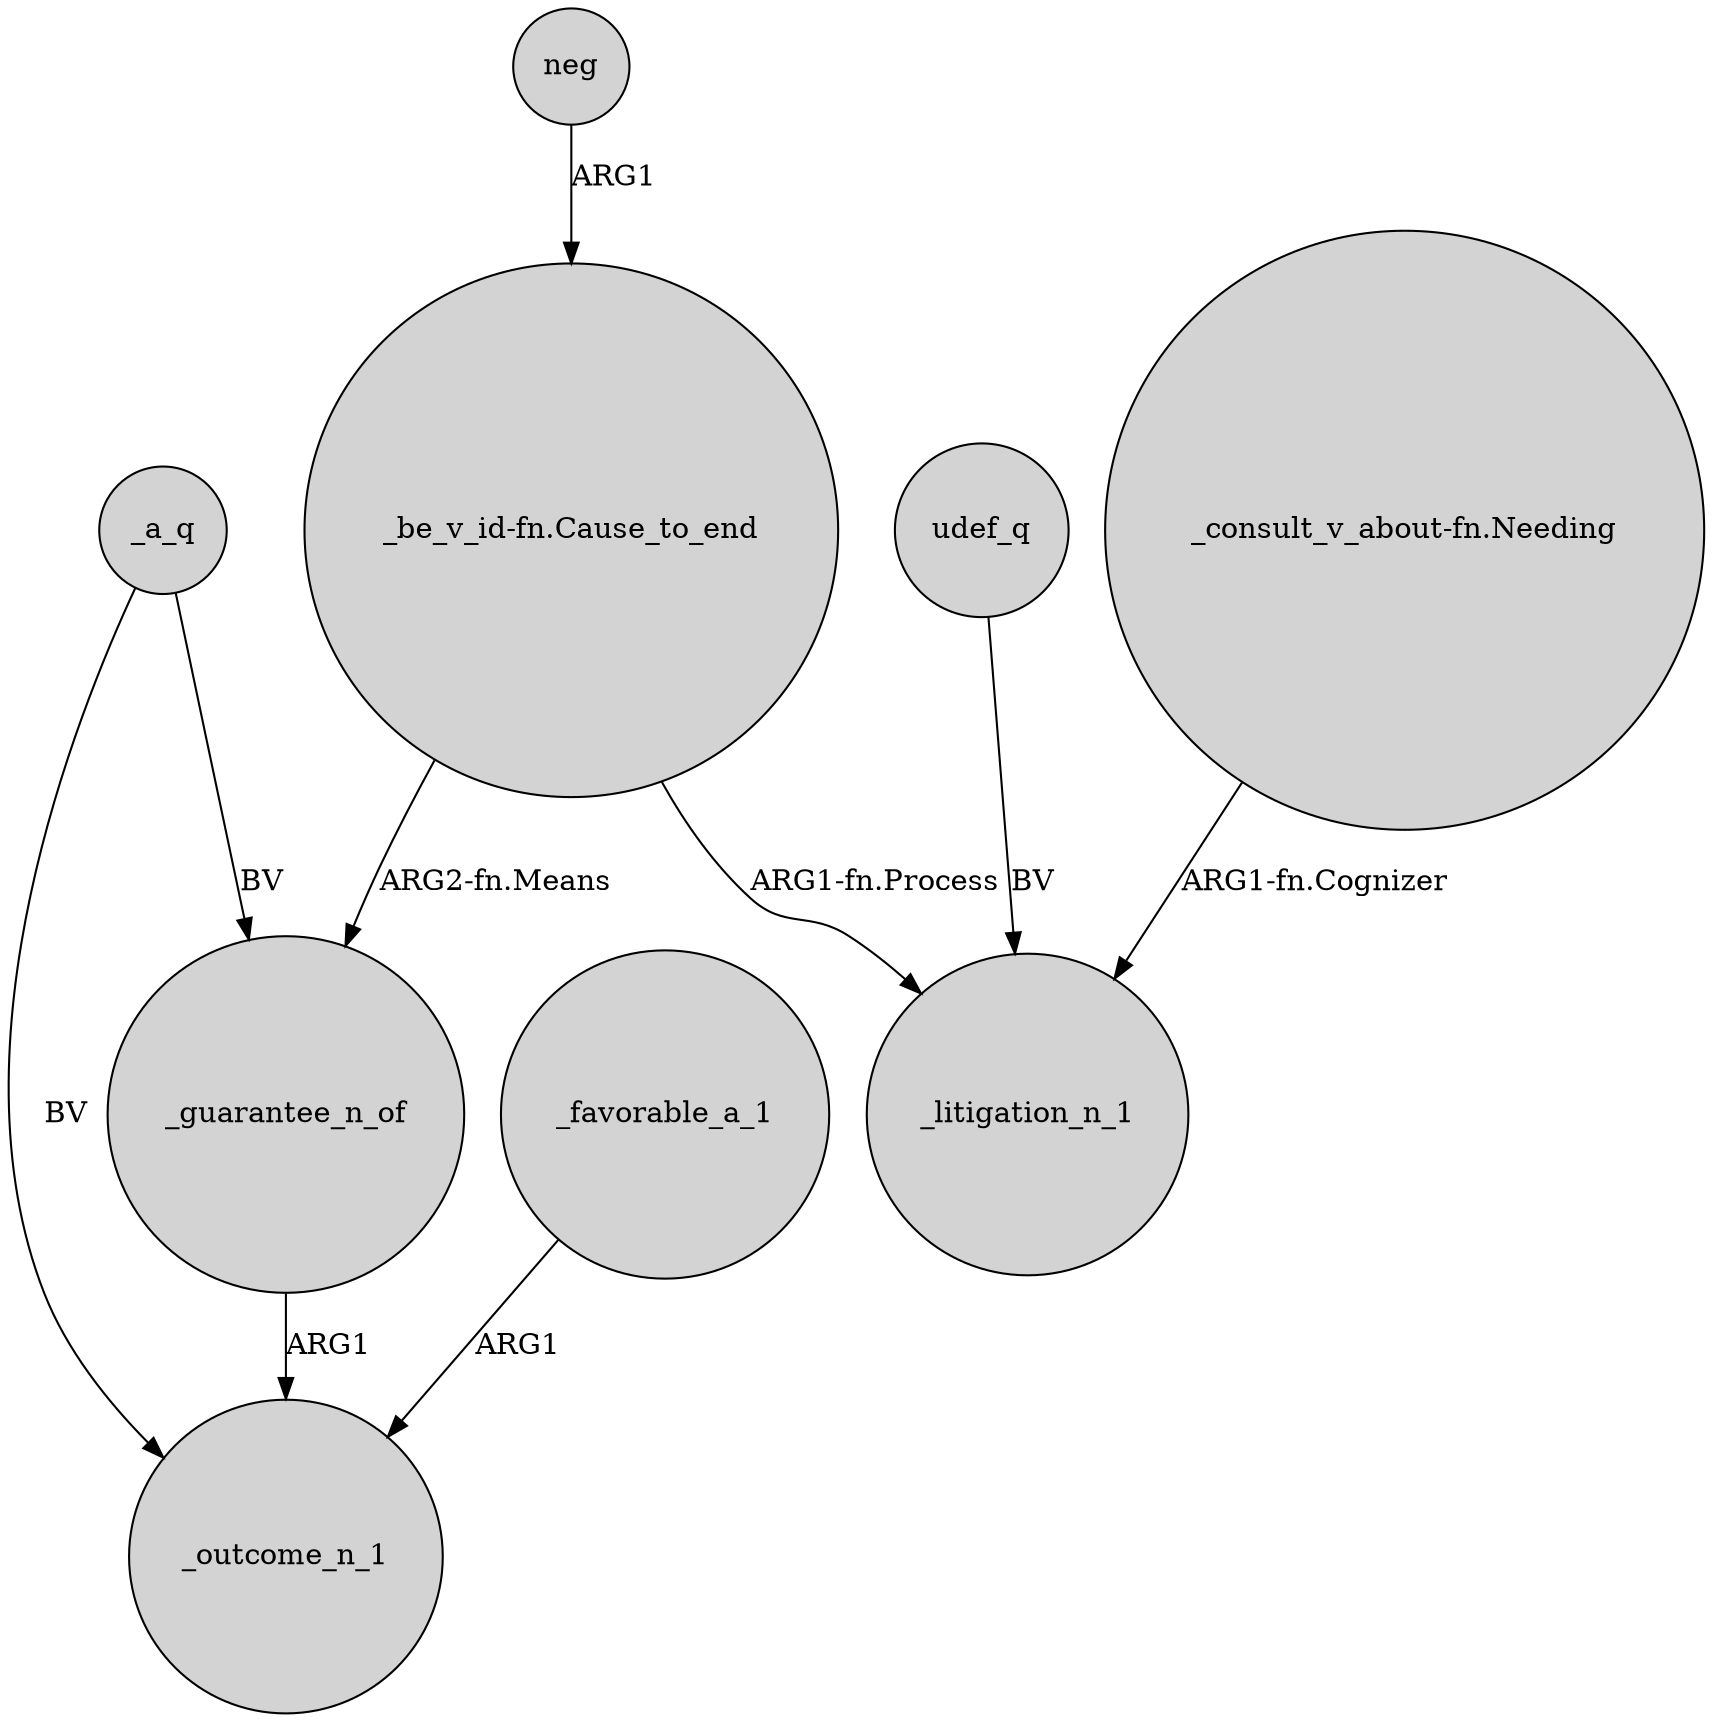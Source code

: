 digraph {
	node [shape=circle style=filled]
	_a_q -> _guarantee_n_of [label=BV]
	neg -> "_be_v_id-fn.Cause_to_end" [label=ARG1]
	"_be_v_id-fn.Cause_to_end" -> _guarantee_n_of [label="ARG2-fn.Means"]
	"_be_v_id-fn.Cause_to_end" -> _litigation_n_1 [label="ARG1-fn.Process"]
	_a_q -> _outcome_n_1 [label=BV]
	_guarantee_n_of -> _outcome_n_1 [label=ARG1]
	udef_q -> _litigation_n_1 [label=BV]
	_favorable_a_1 -> _outcome_n_1 [label=ARG1]
	"_consult_v_about-fn.Needing" -> _litigation_n_1 [label="ARG1-fn.Cognizer"]
}
